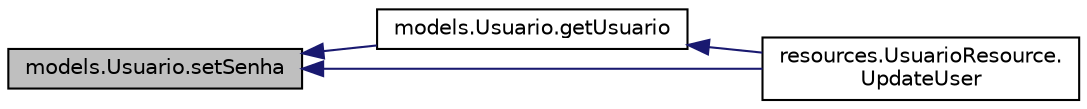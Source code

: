 digraph "models.Usuario.setSenha"
{
  edge [fontname="Helvetica",fontsize="10",labelfontname="Helvetica",labelfontsize="10"];
  node [fontname="Helvetica",fontsize="10",shape=record];
  rankdir="LR";
  Node91 [label="models.Usuario.setSenha",height=0.2,width=0.4,color="black", fillcolor="grey75", style="filled", fontcolor="black"];
  Node91 -> Node92 [dir="back",color="midnightblue",fontsize="10",style="solid",fontname="Helvetica"];
  Node92 [label="models.Usuario.getUsuario",height=0.2,width=0.4,color="black", fillcolor="white", style="filled",URL="$classmodels_1_1_usuario.html#af8ed431222cc4e7e8fa27f64a8fa523f"];
  Node92 -> Node93 [dir="back",color="midnightblue",fontsize="10",style="solid",fontname="Helvetica"];
  Node93 [label="resources.UsuarioResource.\lUpdateUser",height=0.2,width=0.4,color="black", fillcolor="white", style="filled",URL="$classresources_1_1_usuario_resource.html#ac69671fef719260645b8b70a656f5ebf"];
  Node91 -> Node93 [dir="back",color="midnightblue",fontsize="10",style="solid",fontname="Helvetica"];
}
